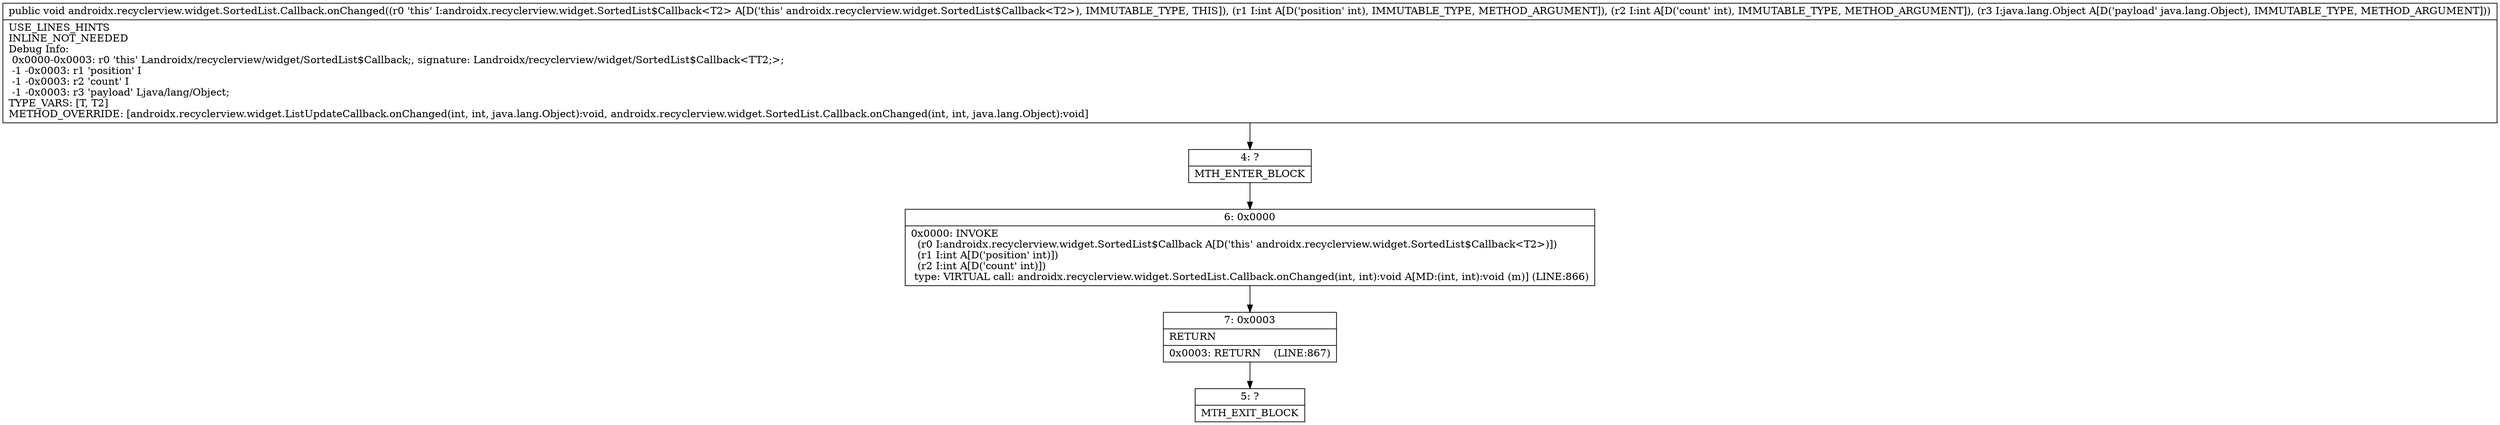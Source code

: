 digraph "CFG forandroidx.recyclerview.widget.SortedList.Callback.onChanged(IILjava\/lang\/Object;)V" {
Node_4 [shape=record,label="{4\:\ ?|MTH_ENTER_BLOCK\l}"];
Node_6 [shape=record,label="{6\:\ 0x0000|0x0000: INVOKE  \l  (r0 I:androidx.recyclerview.widget.SortedList$Callback A[D('this' androidx.recyclerview.widget.SortedList$Callback\<T2\>)])\l  (r1 I:int A[D('position' int)])\l  (r2 I:int A[D('count' int)])\l type: VIRTUAL call: androidx.recyclerview.widget.SortedList.Callback.onChanged(int, int):void A[MD:(int, int):void (m)] (LINE:866)\l}"];
Node_7 [shape=record,label="{7\:\ 0x0003|RETURN\l|0x0003: RETURN    (LINE:867)\l}"];
Node_5 [shape=record,label="{5\:\ ?|MTH_EXIT_BLOCK\l}"];
MethodNode[shape=record,label="{public void androidx.recyclerview.widget.SortedList.Callback.onChanged((r0 'this' I:androidx.recyclerview.widget.SortedList$Callback\<T2\> A[D('this' androidx.recyclerview.widget.SortedList$Callback\<T2\>), IMMUTABLE_TYPE, THIS]), (r1 I:int A[D('position' int), IMMUTABLE_TYPE, METHOD_ARGUMENT]), (r2 I:int A[D('count' int), IMMUTABLE_TYPE, METHOD_ARGUMENT]), (r3 I:java.lang.Object A[D('payload' java.lang.Object), IMMUTABLE_TYPE, METHOD_ARGUMENT]))  | USE_LINES_HINTS\lINLINE_NOT_NEEDED\lDebug Info:\l  0x0000\-0x0003: r0 'this' Landroidx\/recyclerview\/widget\/SortedList$Callback;, signature: Landroidx\/recyclerview\/widget\/SortedList$Callback\<TT2;\>;\l  \-1 \-0x0003: r1 'position' I\l  \-1 \-0x0003: r2 'count' I\l  \-1 \-0x0003: r3 'payload' Ljava\/lang\/Object;\lTYPE_VARS: [T, T2]\lMETHOD_OVERRIDE: [androidx.recyclerview.widget.ListUpdateCallback.onChanged(int, int, java.lang.Object):void, androidx.recyclerview.widget.SortedList.Callback.onChanged(int, int, java.lang.Object):void]\l}"];
MethodNode -> Node_4;Node_4 -> Node_6;
Node_6 -> Node_7;
Node_7 -> Node_5;
}

